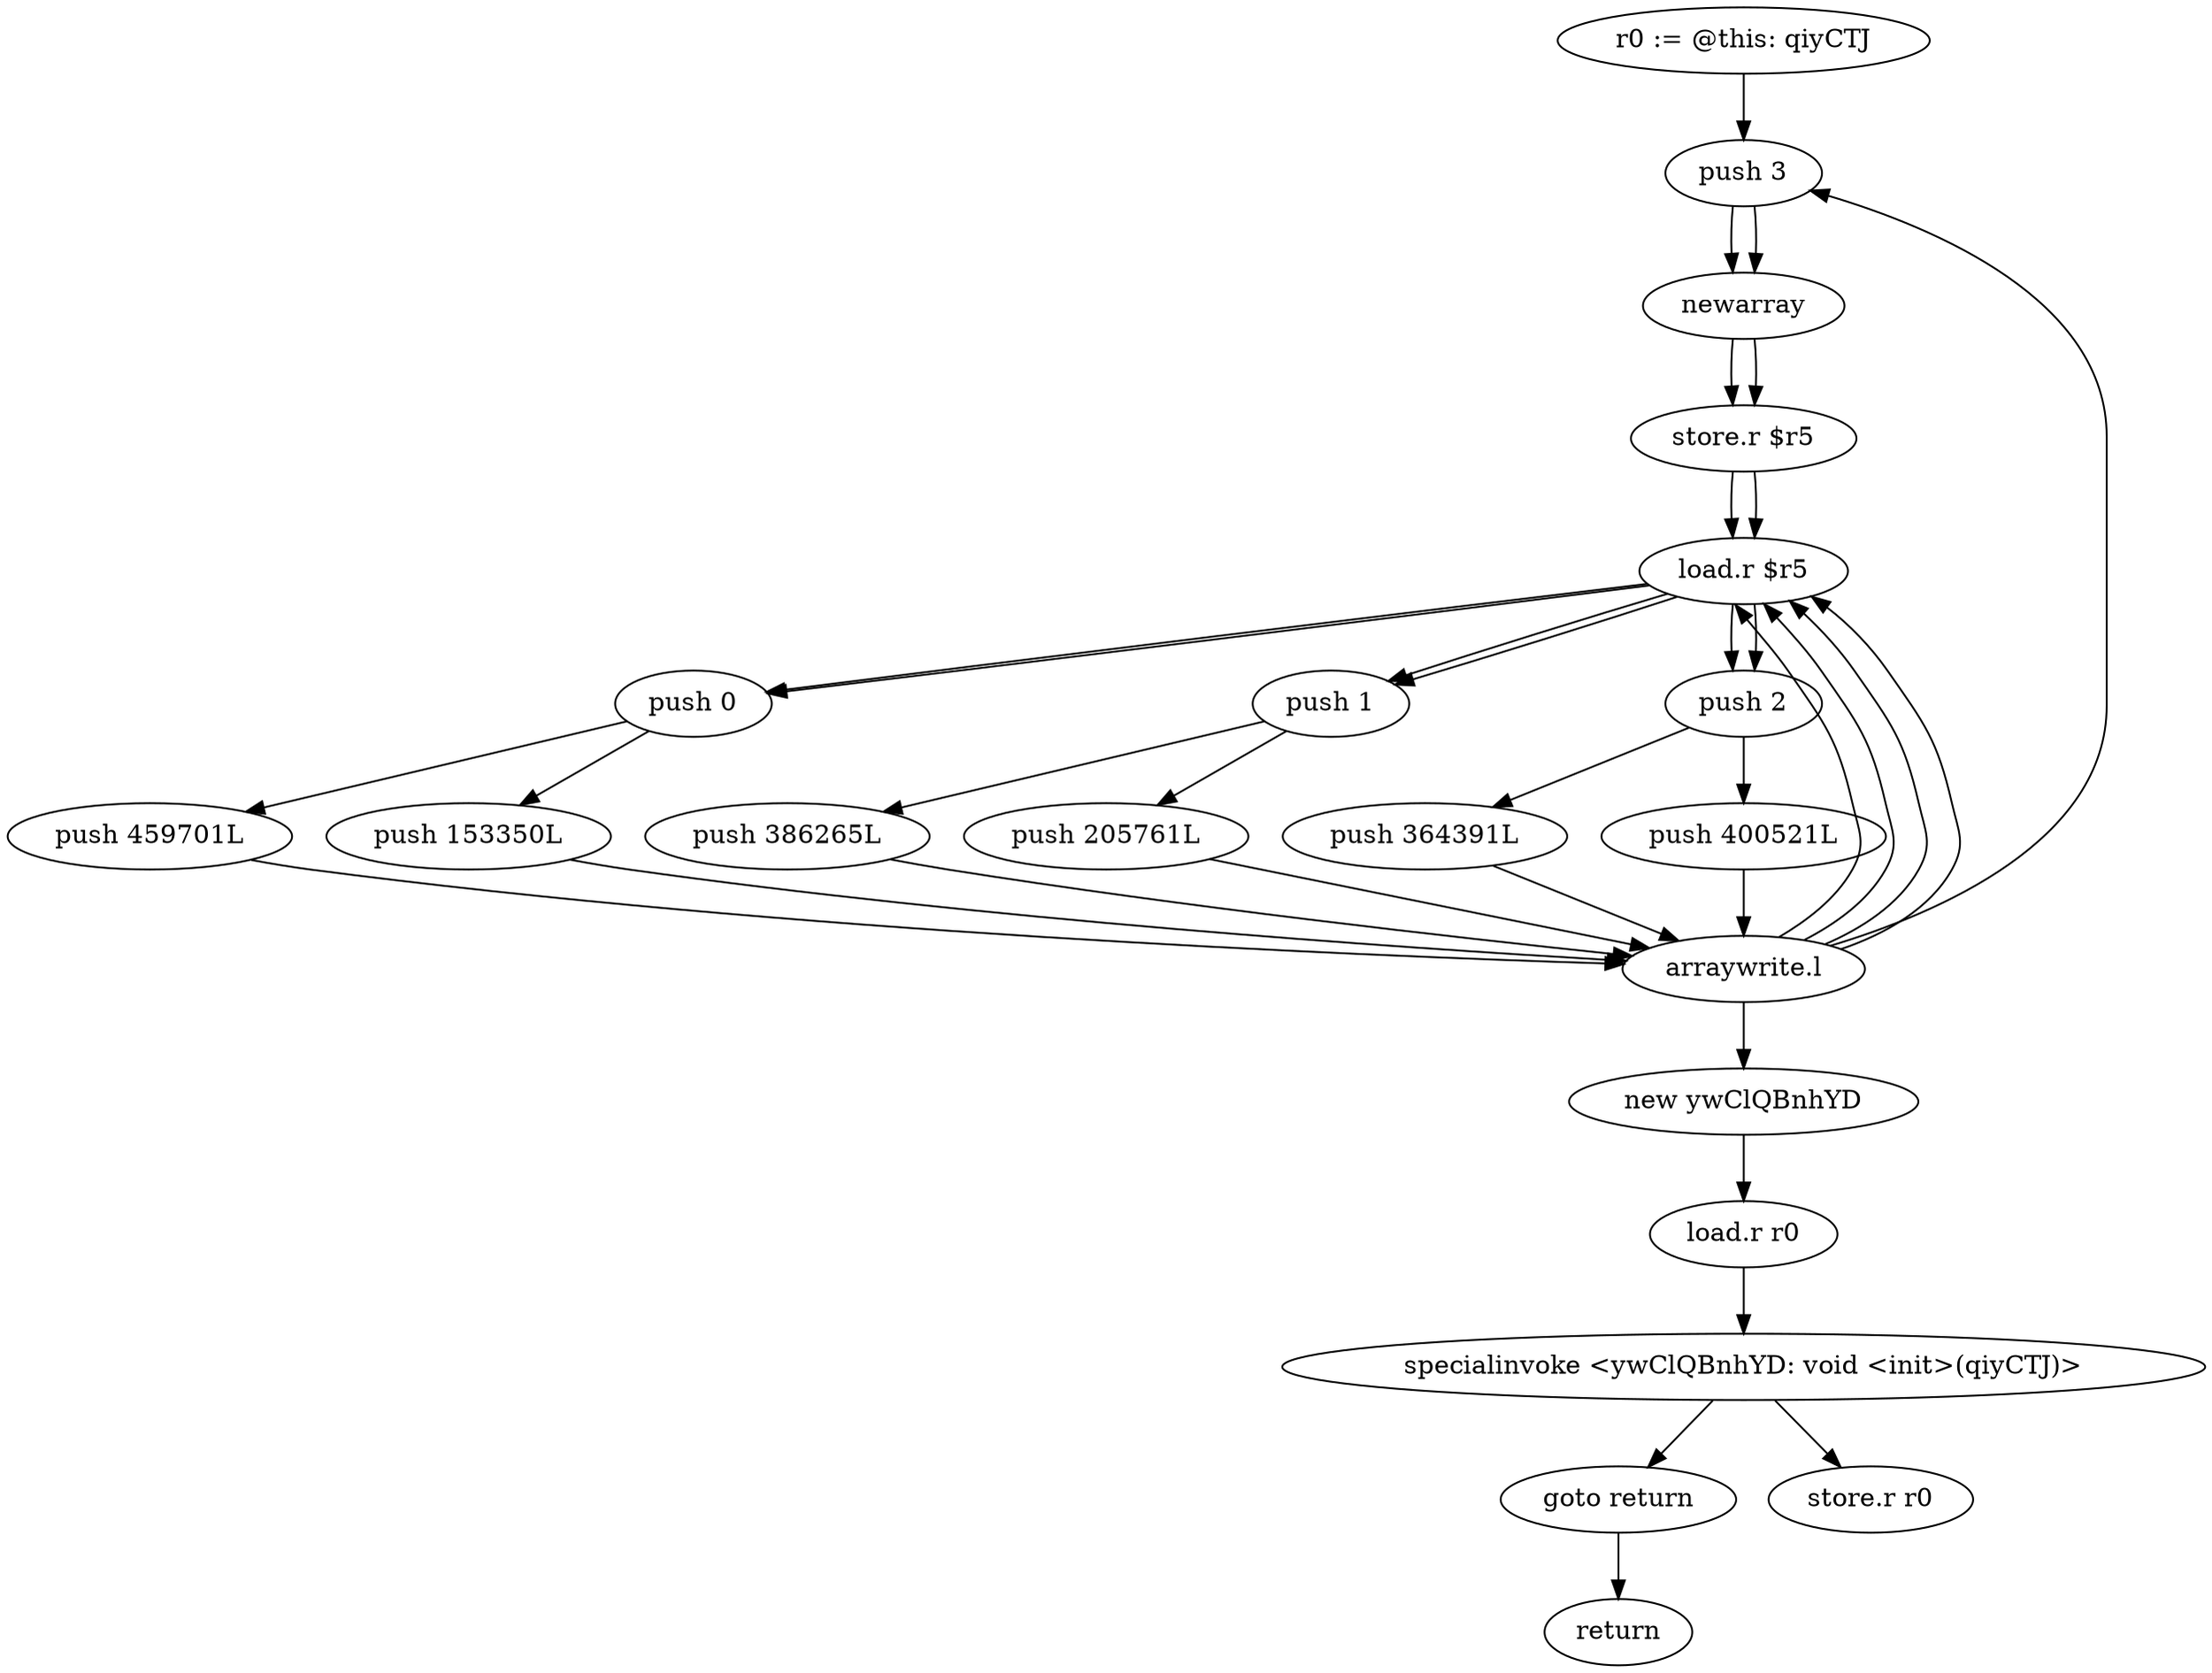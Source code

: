 digraph "" {
    "r0 := @this: qiyCTJ"
    "push 3"
    "r0 := @this: qiyCTJ"->"push 3";
    "newarray"
    "push 3"->"newarray";
    "store.r $r5"
    "newarray"->"store.r $r5";
    "load.r $r5"
    "store.r $r5"->"load.r $r5";
    "push 0"
    "load.r $r5"->"push 0";
    "push 459701L"
    "push 0"->"push 459701L";
    "arraywrite.l"
    "push 459701L"->"arraywrite.l";
    "arraywrite.l"->"load.r $r5";
    "push 1"
    "load.r $r5"->"push 1";
    "push 386265L"
    "push 1"->"push 386265L";
    "push 386265L"->"arraywrite.l";
    "arraywrite.l"->"load.r $r5";
    "push 2"
    "load.r $r5"->"push 2";
    "push 364391L"
    "push 2"->"push 364391L";
    "push 364391L"->"arraywrite.l";
    "arraywrite.l"->"push 3";
    "push 3"->"newarray";
    "newarray"->"store.r $r5";
    "store.r $r5"->"load.r $r5";
    "load.r $r5"->"push 0";
    "push 153350L"
    "push 0"->"push 153350L";
    "push 153350L"->"arraywrite.l";
    "arraywrite.l"->"load.r $r5";
    "load.r $r5"->"push 1";
    "push 205761L"
    "push 1"->"push 205761L";
    "push 205761L"->"arraywrite.l";
    "arraywrite.l"->"load.r $r5";
    "load.r $r5"->"push 2";
    "push 400521L"
    "push 2"->"push 400521L";
    "push 400521L"->"arraywrite.l";
    "new ywClQBnhYD"
    "arraywrite.l"->"new ywClQBnhYD";
    "load.r r0"
    "new ywClQBnhYD"->"load.r r0";
    "specialinvoke <ywClQBnhYD: void <init>(qiyCTJ)>"
    "load.r r0"->"specialinvoke <ywClQBnhYD: void <init>(qiyCTJ)>";
    "goto return"
    "specialinvoke <ywClQBnhYD: void <init>(qiyCTJ)>"->"goto return";
    "return"
    "goto return"->"return";
    "store.r r0"
    "specialinvoke <ywClQBnhYD: void <init>(qiyCTJ)>"->"store.r r0";
}
